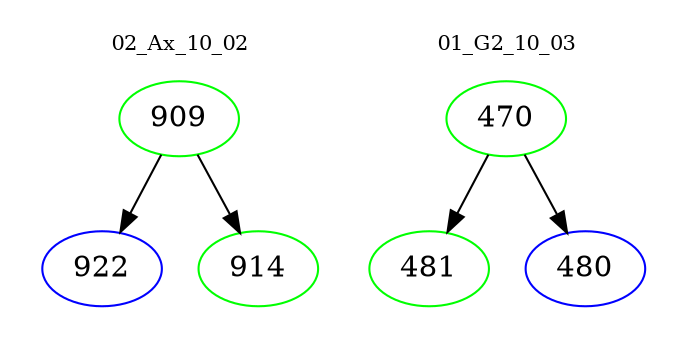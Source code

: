 digraph{
subgraph cluster_0 {
color = white
label = "02_Ax_10_02";
fontsize=10;
T0_909 [label="909", color="green"]
T0_909 -> T0_922 [color="black"]
T0_922 [label="922", color="blue"]
T0_909 -> T0_914 [color="black"]
T0_914 [label="914", color="green"]
}
subgraph cluster_1 {
color = white
label = "01_G2_10_03";
fontsize=10;
T1_470 [label="470", color="green"]
T1_470 -> T1_481 [color="black"]
T1_481 [label="481", color="green"]
T1_470 -> T1_480 [color="black"]
T1_480 [label="480", color="blue"]
}
}
